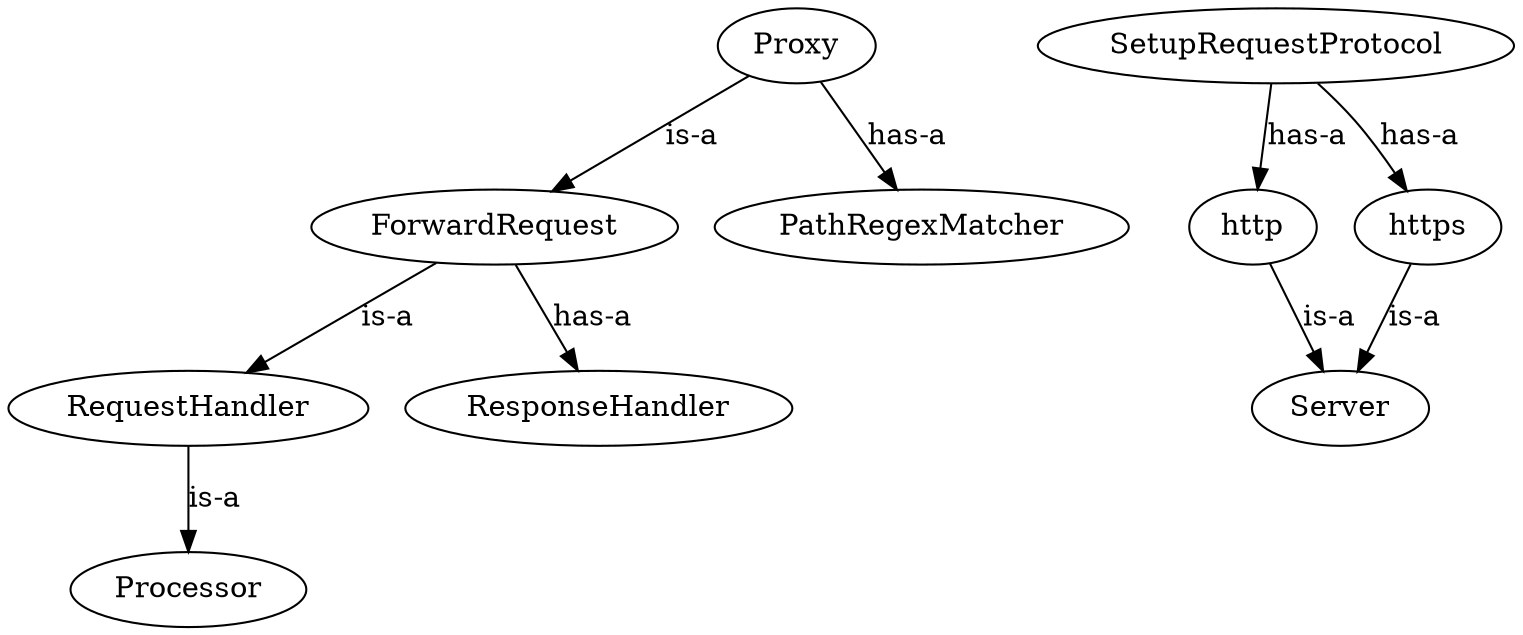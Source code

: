 digraph g{
  ForwardRequest -> RequestHandler [label="is-a"]
  ForwardRequest -> ResponseHandler [label="has-a"]
  Proxy -> ForwardRequest [label="is-a"]
  Proxy -> PathRegexMatcher [label="has-a"]
  RequestHandler -> Processor [label="is-a"]
  SetupRequestProtocol -> http [label="has-a"]
  SetupRequestProtocol -> https [label="has-a"]
  http -> Server [label="is-a"]
  https -> Server [label="is-a"]
}
